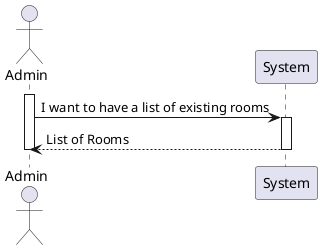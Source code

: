 @startuml
'As an Administrator, I want to have a list of existing rooms, so that I can choose
'one to edit it.'

actor Admin
participant System

activate Admin
Admin -> System: I want to have a list of existing rooms
activate System
System --> Admin: List of Rooms
deactivate System
deactivate Admin


@enduml